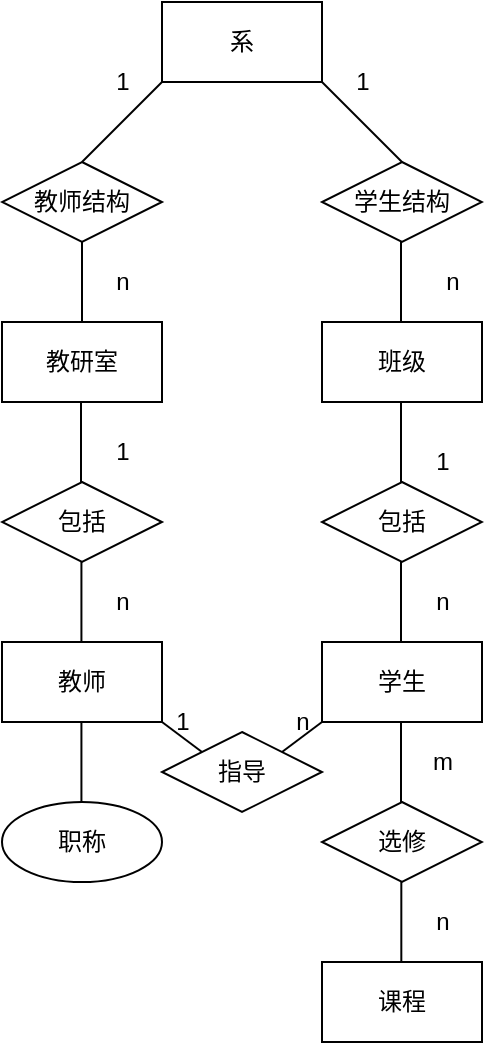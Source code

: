 <mxfile version="20.7.2" type="github">
  <diagram id="X7w2i1UBQ617-7liKSbw" name="第 1 页">
    <mxGraphModel dx="875" dy="483" grid="1" gridSize="10" guides="1" tooltips="1" connect="1" arrows="1" fold="1" page="1" pageScale="1" pageWidth="980" pageHeight="1390" math="0" shadow="0">
      <root>
        <mxCell id="0" />
        <mxCell id="1" parent="0" />
        <mxCell id="InWwQpxUNQw_9XMBeGEW-1" value="系" style="rounded=0;whiteSpace=wrap;html=1;" vertex="1" parent="1">
          <mxGeometry x="400" y="80" width="80" height="40" as="geometry" />
        </mxCell>
        <mxCell id="InWwQpxUNQw_9XMBeGEW-3" value="教研室" style="rounded=0;whiteSpace=wrap;html=1;" vertex="1" parent="1">
          <mxGeometry x="320" y="240" width="80" height="40" as="geometry" />
        </mxCell>
        <mxCell id="InWwQpxUNQw_9XMBeGEW-5" value="教师结构" style="rhombus;whiteSpace=wrap;html=1;" vertex="1" parent="1">
          <mxGeometry x="320" y="160" width="80" height="40" as="geometry" />
        </mxCell>
        <mxCell id="InWwQpxUNQw_9XMBeGEW-6" value="包括" style="rhombus;whiteSpace=wrap;html=1;" vertex="1" parent="1">
          <mxGeometry x="320" y="320" width="80" height="40" as="geometry" />
        </mxCell>
        <mxCell id="InWwQpxUNQw_9XMBeGEW-7" value="教师" style="rounded=0;whiteSpace=wrap;html=1;" vertex="1" parent="1">
          <mxGeometry x="320" y="400" width="80" height="40" as="geometry" />
        </mxCell>
        <mxCell id="InWwQpxUNQw_9XMBeGEW-8" value="职称" style="ellipse;whiteSpace=wrap;html=1;" vertex="1" parent="1">
          <mxGeometry x="320" y="480" width="80" height="40" as="geometry" />
        </mxCell>
        <mxCell id="InWwQpxUNQw_9XMBeGEW-14" value="班级" style="rounded=0;whiteSpace=wrap;html=1;" vertex="1" parent="1">
          <mxGeometry x="480" y="240" width="80" height="40" as="geometry" />
        </mxCell>
        <mxCell id="InWwQpxUNQw_9XMBeGEW-15" value="学生结构" style="rhombus;whiteSpace=wrap;html=1;" vertex="1" parent="1">
          <mxGeometry x="480" y="160" width="80" height="40" as="geometry" />
        </mxCell>
        <mxCell id="InWwQpxUNQw_9XMBeGEW-16" value="包括" style="rhombus;whiteSpace=wrap;html=1;" vertex="1" parent="1">
          <mxGeometry x="480" y="320" width="80" height="40" as="geometry" />
        </mxCell>
        <mxCell id="InWwQpxUNQw_9XMBeGEW-17" value="学生" style="rounded=0;whiteSpace=wrap;html=1;" vertex="1" parent="1">
          <mxGeometry x="480" y="400" width="80" height="40" as="geometry" />
        </mxCell>
        <mxCell id="InWwQpxUNQw_9XMBeGEW-19" value="" style="endArrow=none;html=1;rounded=0;exitX=0.5;exitY=1;exitDx=0;exitDy=0;entryX=0.5;entryY=0;entryDx=0;entryDy=0;" edge="1" parent="1" source="InWwQpxUNQw_9XMBeGEW-5" target="InWwQpxUNQw_9XMBeGEW-3">
          <mxGeometry width="50" height="50" relative="1" as="geometry">
            <mxPoint x="460" y="330" as="sourcePoint" />
            <mxPoint x="510" y="280" as="targetPoint" />
          </mxGeometry>
        </mxCell>
        <mxCell id="InWwQpxUNQw_9XMBeGEW-20" value="" style="endArrow=none;html=1;rounded=0;exitX=0.5;exitY=1;exitDx=0;exitDy=0;entryX=0.5;entryY=0;entryDx=0;entryDy=0;" edge="1" parent="1">
          <mxGeometry width="50" height="50" relative="1" as="geometry">
            <mxPoint x="519.5" y="440" as="sourcePoint" />
            <mxPoint x="519.5" y="480" as="targetPoint" />
          </mxGeometry>
        </mxCell>
        <mxCell id="InWwQpxUNQw_9XMBeGEW-21" value="" style="endArrow=none;html=1;rounded=0;exitX=0.5;exitY=1;exitDx=0;exitDy=0;entryX=0.5;entryY=0;entryDx=0;entryDy=0;" edge="1" parent="1">
          <mxGeometry width="50" height="50" relative="1" as="geometry">
            <mxPoint x="359.5" y="280" as="sourcePoint" />
            <mxPoint x="359.5" y="320" as="targetPoint" />
          </mxGeometry>
        </mxCell>
        <mxCell id="InWwQpxUNQw_9XMBeGEW-22" value="" style="endArrow=none;html=1;rounded=0;exitX=0.5;exitY=1;exitDx=0;exitDy=0;entryX=0.5;entryY=0;entryDx=0;entryDy=0;" edge="1" parent="1">
          <mxGeometry width="50" height="50" relative="1" as="geometry">
            <mxPoint x="359.71" y="360" as="sourcePoint" />
            <mxPoint x="359.71" y="400" as="targetPoint" />
          </mxGeometry>
        </mxCell>
        <mxCell id="InWwQpxUNQw_9XMBeGEW-23" value="" style="endArrow=none;html=1;rounded=0;exitX=0.5;exitY=1;exitDx=0;exitDy=0;entryX=0.5;entryY=0;entryDx=0;entryDy=0;" edge="1" parent="1">
          <mxGeometry width="50" height="50" relative="1" as="geometry">
            <mxPoint x="400" y="240" as="sourcePoint" />
            <mxPoint x="400" y="280" as="targetPoint" />
          </mxGeometry>
        </mxCell>
        <mxCell id="InWwQpxUNQw_9XMBeGEW-24" value="" style="endArrow=none;html=1;rounded=0;exitX=0.5;exitY=1;exitDx=0;exitDy=0;entryX=0.5;entryY=0;entryDx=0;entryDy=0;" edge="1" parent="1">
          <mxGeometry width="50" height="50" relative="1" as="geometry">
            <mxPoint x="519.5" y="360" as="sourcePoint" />
            <mxPoint x="519.5" y="400" as="targetPoint" />
          </mxGeometry>
        </mxCell>
        <mxCell id="InWwQpxUNQw_9XMBeGEW-25" value="" style="endArrow=none;html=1;rounded=0;exitX=0.5;exitY=1;exitDx=0;exitDy=0;entryX=0.5;entryY=0;entryDx=0;entryDy=0;" edge="1" parent="1">
          <mxGeometry width="50" height="50" relative="1" as="geometry">
            <mxPoint x="519.5" y="280" as="sourcePoint" />
            <mxPoint x="519.5" y="320" as="targetPoint" />
          </mxGeometry>
        </mxCell>
        <mxCell id="InWwQpxUNQw_9XMBeGEW-26" value="" style="endArrow=none;html=1;rounded=0;exitX=0.5;exitY=1;exitDx=0;exitDy=0;entryX=0.5;entryY=0;entryDx=0;entryDy=0;" edge="1" parent="1">
          <mxGeometry width="50" height="50" relative="1" as="geometry">
            <mxPoint x="519.5" y="200" as="sourcePoint" />
            <mxPoint x="519.5" y="240" as="targetPoint" />
          </mxGeometry>
        </mxCell>
        <mxCell id="InWwQpxUNQw_9XMBeGEW-27" value="" style="endArrow=none;html=1;rounded=0;exitX=0.5;exitY=1;exitDx=0;exitDy=0;entryX=0.5;entryY=0;entryDx=0;entryDy=0;" edge="1" parent="1">
          <mxGeometry width="50" height="50" relative="1" as="geometry">
            <mxPoint x="359.71" y="440" as="sourcePoint" />
            <mxPoint x="359.71" y="480" as="targetPoint" />
          </mxGeometry>
        </mxCell>
        <mxCell id="InWwQpxUNQw_9XMBeGEW-29" value="选修" style="rhombus;whiteSpace=wrap;html=1;" vertex="1" parent="1">
          <mxGeometry x="480" y="480" width="80" height="40" as="geometry" />
        </mxCell>
        <mxCell id="InWwQpxUNQw_9XMBeGEW-30" value="" style="endArrow=none;html=1;rounded=0;exitX=0.5;exitY=1;exitDx=0;exitDy=0;entryX=0.5;entryY=0;entryDx=0;entryDy=0;" edge="1" parent="1">
          <mxGeometry width="50" height="50" relative="1" as="geometry">
            <mxPoint x="519.66" y="520" as="sourcePoint" />
            <mxPoint x="519.66" y="560" as="targetPoint" />
          </mxGeometry>
        </mxCell>
        <mxCell id="InWwQpxUNQw_9XMBeGEW-31" value="课程" style="rounded=0;whiteSpace=wrap;html=1;" vertex="1" parent="1">
          <mxGeometry x="480" y="560" width="80" height="40" as="geometry" />
        </mxCell>
        <mxCell id="InWwQpxUNQw_9XMBeGEW-34" value="" style="endArrow=none;html=1;rounded=0;exitX=0;exitY=1;exitDx=0;exitDy=0;entryX=0.5;entryY=0;entryDx=0;entryDy=0;" edge="1" parent="1" source="InWwQpxUNQw_9XMBeGEW-1" target="InWwQpxUNQw_9XMBeGEW-5">
          <mxGeometry width="50" height="50" relative="1" as="geometry">
            <mxPoint x="370" y="210" as="sourcePoint" />
            <mxPoint x="370" y="250" as="targetPoint" />
          </mxGeometry>
        </mxCell>
        <mxCell id="InWwQpxUNQw_9XMBeGEW-35" value="" style="endArrow=none;html=1;rounded=0;exitX=1;exitY=1;exitDx=0;exitDy=0;entryX=0.5;entryY=0;entryDx=0;entryDy=0;" edge="1" parent="1" source="InWwQpxUNQw_9XMBeGEW-1" target="InWwQpxUNQw_9XMBeGEW-15">
          <mxGeometry width="50" height="50" relative="1" as="geometry">
            <mxPoint x="380" y="220" as="sourcePoint" />
            <mxPoint x="380" y="260" as="targetPoint" />
          </mxGeometry>
        </mxCell>
        <mxCell id="InWwQpxUNQw_9XMBeGEW-36" value="1" style="text;html=1;align=center;verticalAlign=middle;resizable=0;points=[];autosize=1;strokeColor=none;fillColor=none;" vertex="1" parent="1">
          <mxGeometry x="365" y="105" width="30" height="30" as="geometry" />
        </mxCell>
        <mxCell id="InWwQpxUNQw_9XMBeGEW-37" value="1" style="text;html=1;align=center;verticalAlign=middle;resizable=0;points=[];autosize=1;strokeColor=none;fillColor=none;" vertex="1" parent="1">
          <mxGeometry x="485" y="105" width="30" height="30" as="geometry" />
        </mxCell>
        <mxCell id="InWwQpxUNQw_9XMBeGEW-38" value="n" style="text;html=1;align=center;verticalAlign=middle;resizable=0;points=[];autosize=1;strokeColor=none;fillColor=none;" vertex="1" parent="1">
          <mxGeometry x="365" y="205" width="30" height="30" as="geometry" />
        </mxCell>
        <mxCell id="InWwQpxUNQw_9XMBeGEW-39" value="n" style="text;html=1;align=center;verticalAlign=middle;resizable=0;points=[];autosize=1;strokeColor=none;fillColor=none;" vertex="1" parent="1">
          <mxGeometry x="530" y="205" width="30" height="30" as="geometry" />
        </mxCell>
        <mxCell id="InWwQpxUNQw_9XMBeGEW-40" value="1" style="text;html=1;align=center;verticalAlign=middle;resizable=0;points=[];autosize=1;strokeColor=none;fillColor=none;" vertex="1" parent="1">
          <mxGeometry x="365" y="290" width="30" height="30" as="geometry" />
        </mxCell>
        <mxCell id="InWwQpxUNQw_9XMBeGEW-42" value="1" style="text;html=1;align=center;verticalAlign=middle;resizable=0;points=[];autosize=1;strokeColor=none;fillColor=none;" vertex="1" parent="1">
          <mxGeometry x="525" y="295" width="30" height="30" as="geometry" />
        </mxCell>
        <mxCell id="InWwQpxUNQw_9XMBeGEW-43" value="n" style="text;html=1;align=center;verticalAlign=middle;resizable=0;points=[];autosize=1;strokeColor=none;fillColor=none;" vertex="1" parent="1">
          <mxGeometry x="365" y="365" width="30" height="30" as="geometry" />
        </mxCell>
        <mxCell id="InWwQpxUNQw_9XMBeGEW-44" value="n" style="text;html=1;align=center;verticalAlign=middle;resizable=0;points=[];autosize=1;strokeColor=none;fillColor=none;" vertex="1" parent="1">
          <mxGeometry x="525" y="365" width="30" height="30" as="geometry" />
        </mxCell>
        <mxCell id="InWwQpxUNQw_9XMBeGEW-45" value="m" style="text;html=1;align=center;verticalAlign=middle;resizable=0;points=[];autosize=1;strokeColor=none;fillColor=none;" vertex="1" parent="1">
          <mxGeometry x="525" y="445" width="30" height="30" as="geometry" />
        </mxCell>
        <mxCell id="InWwQpxUNQw_9XMBeGEW-46" value="n" style="text;html=1;align=center;verticalAlign=middle;resizable=0;points=[];autosize=1;strokeColor=none;fillColor=none;" vertex="1" parent="1">
          <mxGeometry x="525" y="525" width="30" height="30" as="geometry" />
        </mxCell>
        <mxCell id="InWwQpxUNQw_9XMBeGEW-47" value="指导" style="rhombus;whiteSpace=wrap;html=1;" vertex="1" parent="1">
          <mxGeometry x="400" y="445" width="80" height="40" as="geometry" />
        </mxCell>
        <mxCell id="InWwQpxUNQw_9XMBeGEW-48" value="" style="endArrow=none;html=1;rounded=0;exitX=1;exitY=1;exitDx=0;exitDy=0;entryX=0;entryY=0;entryDx=0;entryDy=0;" edge="1" parent="1" source="InWwQpxUNQw_9XMBeGEW-7" target="InWwQpxUNQw_9XMBeGEW-47">
          <mxGeometry width="50" height="50" relative="1" as="geometry">
            <mxPoint x="369.71" y="450" as="sourcePoint" />
            <mxPoint x="369.71" y="490" as="targetPoint" />
          </mxGeometry>
        </mxCell>
        <mxCell id="InWwQpxUNQw_9XMBeGEW-49" value="" style="endArrow=none;html=1;rounded=0;exitX=0;exitY=1;exitDx=0;exitDy=0;entryX=1;entryY=0;entryDx=0;entryDy=0;" edge="1" parent="1" source="InWwQpxUNQw_9XMBeGEW-17" target="InWwQpxUNQw_9XMBeGEW-47">
          <mxGeometry width="50" height="50" relative="1" as="geometry">
            <mxPoint x="379.71" y="460" as="sourcePoint" />
            <mxPoint x="379.71" y="500" as="targetPoint" />
          </mxGeometry>
        </mxCell>
        <mxCell id="InWwQpxUNQw_9XMBeGEW-50" value="1" style="text;html=1;align=center;verticalAlign=middle;resizable=0;points=[];autosize=1;strokeColor=none;fillColor=none;" vertex="1" parent="1">
          <mxGeometry x="395" y="425" width="30" height="30" as="geometry" />
        </mxCell>
        <mxCell id="InWwQpxUNQw_9XMBeGEW-51" value="n" style="text;html=1;align=center;verticalAlign=middle;resizable=0;points=[];autosize=1;strokeColor=none;fillColor=none;" vertex="1" parent="1">
          <mxGeometry x="455" y="425" width="30" height="30" as="geometry" />
        </mxCell>
      </root>
    </mxGraphModel>
  </diagram>
</mxfile>
